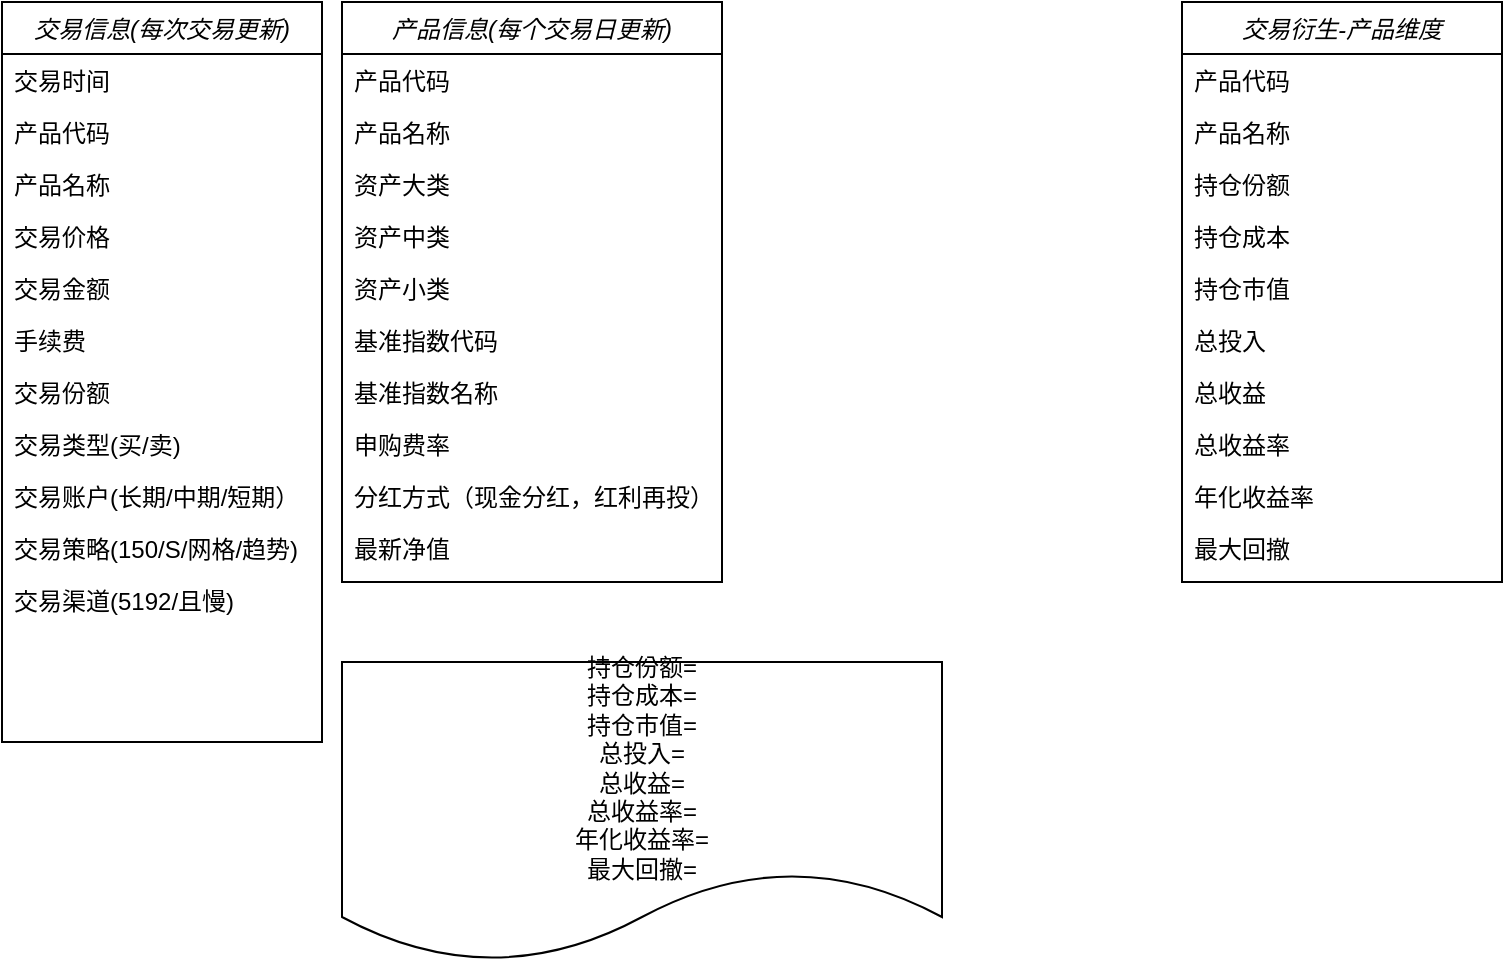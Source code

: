 <mxfile version="21.2.9" type="github">
  <diagram id="C5RBs43oDa-KdzZeNtuy" name="Page-1">
    <mxGraphModel dx="954" dy="536" grid="1" gridSize="10" guides="1" tooltips="1" connect="1" arrows="1" fold="1" page="1" pageScale="1" pageWidth="827" pageHeight="1169" math="0" shadow="0">
      <root>
        <mxCell id="WIyWlLk6GJQsqaUBKTNV-0" />
        <mxCell id="WIyWlLk6GJQsqaUBKTNV-1" parent="WIyWlLk6GJQsqaUBKTNV-0" />
        <mxCell id="zkfFHV4jXpPFQw0GAbJ--0" value="交易衍生-产品维度" style="swimlane;fontStyle=2;align=center;verticalAlign=top;childLayout=stackLayout;horizontal=1;startSize=26;horizontalStack=0;resizeParent=1;resizeLast=0;collapsible=1;marginBottom=0;rounded=0;shadow=0;strokeWidth=1;" parent="WIyWlLk6GJQsqaUBKTNV-1" vertex="1">
          <mxGeometry x="590" y="40" width="160" height="290" as="geometry">
            <mxRectangle x="220" y="120" width="160" height="26" as="alternateBounds" />
          </mxGeometry>
        </mxCell>
        <mxCell id="zkfFHV4jXpPFQw0GAbJ--1" value="产品代码" style="text;align=left;verticalAlign=top;spacingLeft=4;spacingRight=4;overflow=hidden;rotatable=0;points=[[0,0.5],[1,0.5]];portConstraint=eastwest;" parent="zkfFHV4jXpPFQw0GAbJ--0" vertex="1">
          <mxGeometry y="26" width="160" height="26" as="geometry" />
        </mxCell>
        <mxCell id="zkfFHV4jXpPFQw0GAbJ--2" value="产品名称" style="text;align=left;verticalAlign=top;spacingLeft=4;spacingRight=4;overflow=hidden;rotatable=0;points=[[0,0.5],[1,0.5]];portConstraint=eastwest;rounded=0;shadow=0;html=0;" parent="zkfFHV4jXpPFQw0GAbJ--0" vertex="1">
          <mxGeometry y="52" width="160" height="26" as="geometry" />
        </mxCell>
        <mxCell id="zkfFHV4jXpPFQw0GAbJ--3" value="持仓份额" style="text;align=left;verticalAlign=top;spacingLeft=4;spacingRight=4;overflow=hidden;rotatable=0;points=[[0,0.5],[1,0.5]];portConstraint=eastwest;rounded=0;shadow=0;html=0;" parent="zkfFHV4jXpPFQw0GAbJ--0" vertex="1">
          <mxGeometry y="78" width="160" height="26" as="geometry" />
        </mxCell>
        <mxCell id="ITmPzG-bPmOx7RCtOoDD-1" value="持仓成本" style="text;align=left;verticalAlign=top;spacingLeft=4;spacingRight=4;overflow=hidden;rotatable=0;points=[[0,0.5],[1,0.5]];portConstraint=eastwest;rounded=0;shadow=0;html=0;" vertex="1" parent="zkfFHV4jXpPFQw0GAbJ--0">
          <mxGeometry y="104" width="160" height="26" as="geometry" />
        </mxCell>
        <mxCell id="ITmPzG-bPmOx7RCtOoDD-2" value="持仓市值" style="text;align=left;verticalAlign=top;spacingLeft=4;spacingRight=4;overflow=hidden;rotatable=0;points=[[0,0.5],[1,0.5]];portConstraint=eastwest;rounded=0;shadow=0;html=0;" vertex="1" parent="zkfFHV4jXpPFQw0GAbJ--0">
          <mxGeometry y="130" width="160" height="26" as="geometry" />
        </mxCell>
        <mxCell id="ITmPzG-bPmOx7RCtOoDD-3" value="总投入" style="text;align=left;verticalAlign=top;spacingLeft=4;spacingRight=4;overflow=hidden;rotatable=0;points=[[0,0.5],[1,0.5]];portConstraint=eastwest;rounded=0;shadow=0;html=0;" vertex="1" parent="zkfFHV4jXpPFQw0GAbJ--0">
          <mxGeometry y="156" width="160" height="26" as="geometry" />
        </mxCell>
        <mxCell id="ITmPzG-bPmOx7RCtOoDD-5" value="总收益" style="text;align=left;verticalAlign=top;spacingLeft=4;spacingRight=4;overflow=hidden;rotatable=0;points=[[0,0.5],[1,0.5]];portConstraint=eastwest;rounded=0;shadow=0;html=0;" vertex="1" parent="zkfFHV4jXpPFQw0GAbJ--0">
          <mxGeometry y="182" width="160" height="26" as="geometry" />
        </mxCell>
        <mxCell id="ITmPzG-bPmOx7RCtOoDD-6" value="总收益率" style="text;align=left;verticalAlign=top;spacingLeft=4;spacingRight=4;overflow=hidden;rotatable=0;points=[[0,0.5],[1,0.5]];portConstraint=eastwest;rounded=0;shadow=0;html=0;" vertex="1" parent="zkfFHV4jXpPFQw0GAbJ--0">
          <mxGeometry y="208" width="160" height="26" as="geometry" />
        </mxCell>
        <mxCell id="ITmPzG-bPmOx7RCtOoDD-30" value="年化收益率" style="text;align=left;verticalAlign=top;spacingLeft=4;spacingRight=4;overflow=hidden;rotatable=0;points=[[0,0.5],[1,0.5]];portConstraint=eastwest;rounded=0;shadow=0;html=0;" vertex="1" parent="zkfFHV4jXpPFQw0GAbJ--0">
          <mxGeometry y="234" width="160" height="26" as="geometry" />
        </mxCell>
        <mxCell id="ITmPzG-bPmOx7RCtOoDD-31" value="最大回撤" style="text;align=left;verticalAlign=top;spacingLeft=4;spacingRight=4;overflow=hidden;rotatable=0;points=[[0,0.5],[1,0.5]];portConstraint=eastwest;rounded=0;shadow=0;html=0;" vertex="1" parent="zkfFHV4jXpPFQw0GAbJ--0">
          <mxGeometry y="260" width="160" height="26" as="geometry" />
        </mxCell>
        <mxCell id="ITmPzG-bPmOx7RCtOoDD-7" value="交易信息(每次交易更新)" style="swimlane;fontStyle=2;align=center;verticalAlign=top;childLayout=stackLayout;horizontal=1;startSize=26;horizontalStack=0;resizeParent=1;resizeLast=0;collapsible=1;marginBottom=0;rounded=0;shadow=0;strokeWidth=1;" vertex="1" parent="WIyWlLk6GJQsqaUBKTNV-1">
          <mxGeometry y="40" width="160" height="370" as="geometry">
            <mxRectangle x="220" y="120" width="160" height="26" as="alternateBounds" />
          </mxGeometry>
        </mxCell>
        <mxCell id="ITmPzG-bPmOx7RCtOoDD-8" value="交易时间" style="text;align=left;verticalAlign=top;spacingLeft=4;spacingRight=4;overflow=hidden;rotatable=0;points=[[0,0.5],[1,0.5]];portConstraint=eastwest;" vertex="1" parent="ITmPzG-bPmOx7RCtOoDD-7">
          <mxGeometry y="26" width="160" height="26" as="geometry" />
        </mxCell>
        <mxCell id="ITmPzG-bPmOx7RCtOoDD-9" value="产品代码" style="text;align=left;verticalAlign=top;spacingLeft=4;spacingRight=4;overflow=hidden;rotatable=0;points=[[0,0.5],[1,0.5]];portConstraint=eastwest;rounded=0;shadow=0;html=0;" vertex="1" parent="ITmPzG-bPmOx7RCtOoDD-7">
          <mxGeometry y="52" width="160" height="26" as="geometry" />
        </mxCell>
        <mxCell id="ITmPzG-bPmOx7RCtOoDD-10" value="产品名称" style="text;align=left;verticalAlign=top;spacingLeft=4;spacingRight=4;overflow=hidden;rotatable=0;points=[[0,0.5],[1,0.5]];portConstraint=eastwest;rounded=0;shadow=0;html=0;" vertex="1" parent="ITmPzG-bPmOx7RCtOoDD-7">
          <mxGeometry y="78" width="160" height="26" as="geometry" />
        </mxCell>
        <mxCell id="ITmPzG-bPmOx7RCtOoDD-11" value="交易价格" style="text;align=left;verticalAlign=top;spacingLeft=4;spacingRight=4;overflow=hidden;rotatable=0;points=[[0,0.5],[1,0.5]];portConstraint=eastwest;rounded=0;shadow=0;html=0;" vertex="1" parent="ITmPzG-bPmOx7RCtOoDD-7">
          <mxGeometry y="104" width="160" height="26" as="geometry" />
        </mxCell>
        <mxCell id="ITmPzG-bPmOx7RCtOoDD-12" value="交易金额" style="text;align=left;verticalAlign=top;spacingLeft=4;spacingRight=4;overflow=hidden;rotatable=0;points=[[0,0.5],[1,0.5]];portConstraint=eastwest;rounded=0;shadow=0;html=0;" vertex="1" parent="ITmPzG-bPmOx7RCtOoDD-7">
          <mxGeometry y="130" width="160" height="26" as="geometry" />
        </mxCell>
        <mxCell id="ITmPzG-bPmOx7RCtOoDD-13" value="手续费" style="text;align=left;verticalAlign=top;spacingLeft=4;spacingRight=4;overflow=hidden;rotatable=0;points=[[0,0.5],[1,0.5]];portConstraint=eastwest;rounded=0;shadow=0;html=0;" vertex="1" parent="ITmPzG-bPmOx7RCtOoDD-7">
          <mxGeometry y="156" width="160" height="26" as="geometry" />
        </mxCell>
        <mxCell id="ITmPzG-bPmOx7RCtOoDD-14" value="交易份额" style="text;align=left;verticalAlign=top;spacingLeft=4;spacingRight=4;overflow=hidden;rotatable=0;points=[[0,0.5],[1,0.5]];portConstraint=eastwest;rounded=0;shadow=0;html=0;" vertex="1" parent="ITmPzG-bPmOx7RCtOoDD-7">
          <mxGeometry y="182" width="160" height="26" as="geometry" />
        </mxCell>
        <mxCell id="ITmPzG-bPmOx7RCtOoDD-15" value="交易类型(买/卖)" style="text;align=left;verticalAlign=top;spacingLeft=4;spacingRight=4;overflow=hidden;rotatable=0;points=[[0,0.5],[1,0.5]];portConstraint=eastwest;rounded=0;shadow=0;html=0;" vertex="1" parent="ITmPzG-bPmOx7RCtOoDD-7">
          <mxGeometry y="208" width="160" height="26" as="geometry" />
        </mxCell>
        <mxCell id="ITmPzG-bPmOx7RCtOoDD-32" value="交易账户(长期/中期/短期）" style="text;align=left;verticalAlign=top;spacingLeft=4;spacingRight=4;overflow=hidden;rotatable=0;points=[[0,0.5],[1,0.5]];portConstraint=eastwest;rounded=0;shadow=0;html=0;" vertex="1" parent="ITmPzG-bPmOx7RCtOoDD-7">
          <mxGeometry y="234" width="160" height="26" as="geometry" />
        </mxCell>
        <mxCell id="ITmPzG-bPmOx7RCtOoDD-39" value="交易策略(150/S/网格/趋势)" style="text;align=left;verticalAlign=top;spacingLeft=4;spacingRight=4;overflow=hidden;rotatable=0;points=[[0,0.5],[1,0.5]];portConstraint=eastwest;rounded=0;shadow=0;html=0;" vertex="1" parent="ITmPzG-bPmOx7RCtOoDD-7">
          <mxGeometry y="260" width="160" height="26" as="geometry" />
        </mxCell>
        <mxCell id="ITmPzG-bPmOx7RCtOoDD-40" value="交易渠道(5192/且慢)" style="text;align=left;verticalAlign=top;spacingLeft=4;spacingRight=4;overflow=hidden;rotatable=0;points=[[0,0.5],[1,0.5]];portConstraint=eastwest;rounded=0;shadow=0;html=0;" vertex="1" parent="ITmPzG-bPmOx7RCtOoDD-7">
          <mxGeometry y="286" width="160" height="26" as="geometry" />
        </mxCell>
        <mxCell id="ITmPzG-bPmOx7RCtOoDD-16" value="产品信息(每个交易日更新)" style="swimlane;fontStyle=2;align=center;verticalAlign=top;childLayout=stackLayout;horizontal=1;startSize=26;horizontalStack=0;resizeParent=1;resizeLast=0;collapsible=1;marginBottom=0;rounded=0;shadow=0;strokeWidth=1;" vertex="1" parent="WIyWlLk6GJQsqaUBKTNV-1">
          <mxGeometry x="170" y="40" width="190" height="290" as="geometry">
            <mxRectangle x="220" y="120" width="160" height="26" as="alternateBounds" />
          </mxGeometry>
        </mxCell>
        <mxCell id="ITmPzG-bPmOx7RCtOoDD-17" value="产品代码" style="text;align=left;verticalAlign=top;spacingLeft=4;spacingRight=4;overflow=hidden;rotatable=0;points=[[0,0.5],[1,0.5]];portConstraint=eastwest;" vertex="1" parent="ITmPzG-bPmOx7RCtOoDD-16">
          <mxGeometry y="26" width="190" height="26" as="geometry" />
        </mxCell>
        <mxCell id="ITmPzG-bPmOx7RCtOoDD-18" value="产品名称" style="text;align=left;verticalAlign=top;spacingLeft=4;spacingRight=4;overflow=hidden;rotatable=0;points=[[0,0.5],[1,0.5]];portConstraint=eastwest;rounded=0;shadow=0;html=0;" vertex="1" parent="ITmPzG-bPmOx7RCtOoDD-16">
          <mxGeometry y="52" width="190" height="26" as="geometry" />
        </mxCell>
        <mxCell id="ITmPzG-bPmOx7RCtOoDD-19" value="资产大类" style="text;align=left;verticalAlign=top;spacingLeft=4;spacingRight=4;overflow=hidden;rotatable=0;points=[[0,0.5],[1,0.5]];portConstraint=eastwest;rounded=0;shadow=0;html=0;" vertex="1" parent="ITmPzG-bPmOx7RCtOoDD-16">
          <mxGeometry y="78" width="190" height="26" as="geometry" />
        </mxCell>
        <mxCell id="ITmPzG-bPmOx7RCtOoDD-21" value="资产中类" style="text;align=left;verticalAlign=top;spacingLeft=4;spacingRight=4;overflow=hidden;rotatable=0;points=[[0,0.5],[1,0.5]];portConstraint=eastwest;rounded=0;shadow=0;html=0;" vertex="1" parent="ITmPzG-bPmOx7RCtOoDD-16">
          <mxGeometry y="104" width="190" height="26" as="geometry" />
        </mxCell>
        <mxCell id="ITmPzG-bPmOx7RCtOoDD-22" value="资产小类" style="text;align=left;verticalAlign=top;spacingLeft=4;spacingRight=4;overflow=hidden;rotatable=0;points=[[0,0.5],[1,0.5]];portConstraint=eastwest;rounded=0;shadow=0;html=0;" vertex="1" parent="ITmPzG-bPmOx7RCtOoDD-16">
          <mxGeometry y="130" width="190" height="26" as="geometry" />
        </mxCell>
        <mxCell id="ITmPzG-bPmOx7RCtOoDD-23" value="基准指数代码" style="text;align=left;verticalAlign=top;spacingLeft=4;spacingRight=4;overflow=hidden;rotatable=0;points=[[0,0.5],[1,0.5]];portConstraint=eastwest;rounded=0;shadow=0;html=0;" vertex="1" parent="ITmPzG-bPmOx7RCtOoDD-16">
          <mxGeometry y="156" width="190" height="26" as="geometry" />
        </mxCell>
        <mxCell id="ITmPzG-bPmOx7RCtOoDD-24" value="基准指数名称" style="text;align=left;verticalAlign=top;spacingLeft=4;spacingRight=4;overflow=hidden;rotatable=0;points=[[0,0.5],[1,0.5]];portConstraint=eastwest;rounded=0;shadow=0;html=0;" vertex="1" parent="ITmPzG-bPmOx7RCtOoDD-16">
          <mxGeometry y="182" width="190" height="26" as="geometry" />
        </mxCell>
        <mxCell id="ITmPzG-bPmOx7RCtOoDD-25" value="申购费率" style="text;align=left;verticalAlign=top;spacingLeft=4;spacingRight=4;overflow=hidden;rotatable=0;points=[[0,0.5],[1,0.5]];portConstraint=eastwest;rounded=0;shadow=0;html=0;" vertex="1" parent="ITmPzG-bPmOx7RCtOoDD-16">
          <mxGeometry y="208" width="190" height="26" as="geometry" />
        </mxCell>
        <mxCell id="ITmPzG-bPmOx7RCtOoDD-26" value="分红方式（现金分红，红利再投）" style="text;align=left;verticalAlign=top;spacingLeft=4;spacingRight=4;overflow=hidden;rotatable=0;points=[[0,0.5],[1,0.5]];portConstraint=eastwest;rounded=0;shadow=0;html=0;" vertex="1" parent="ITmPzG-bPmOx7RCtOoDD-16">
          <mxGeometry y="234" width="190" height="26" as="geometry" />
        </mxCell>
        <mxCell id="ITmPzG-bPmOx7RCtOoDD-27" value="最新净值" style="text;align=left;verticalAlign=top;spacingLeft=4;spacingRight=4;overflow=hidden;rotatable=0;points=[[0,0.5],[1,0.5]];portConstraint=eastwest;rounded=0;shadow=0;html=0;" vertex="1" parent="ITmPzG-bPmOx7RCtOoDD-16">
          <mxGeometry y="260" width="190" height="26" as="geometry" />
        </mxCell>
        <mxCell id="ITmPzG-bPmOx7RCtOoDD-28" value="持仓份额=&lt;br&gt;持仓成本=&lt;br&gt;持仓市值=&lt;br&gt;总投入=&lt;br&gt;总收益=&lt;br&gt;总收益率=&lt;br&gt;年化收益率=&lt;br&gt;最大回撤=" style="shape=document;whiteSpace=wrap;html=1;boundedLbl=1;" vertex="1" parent="WIyWlLk6GJQsqaUBKTNV-1">
          <mxGeometry x="170" y="370" width="300" height="150" as="geometry" />
        </mxCell>
      </root>
    </mxGraphModel>
  </diagram>
</mxfile>
